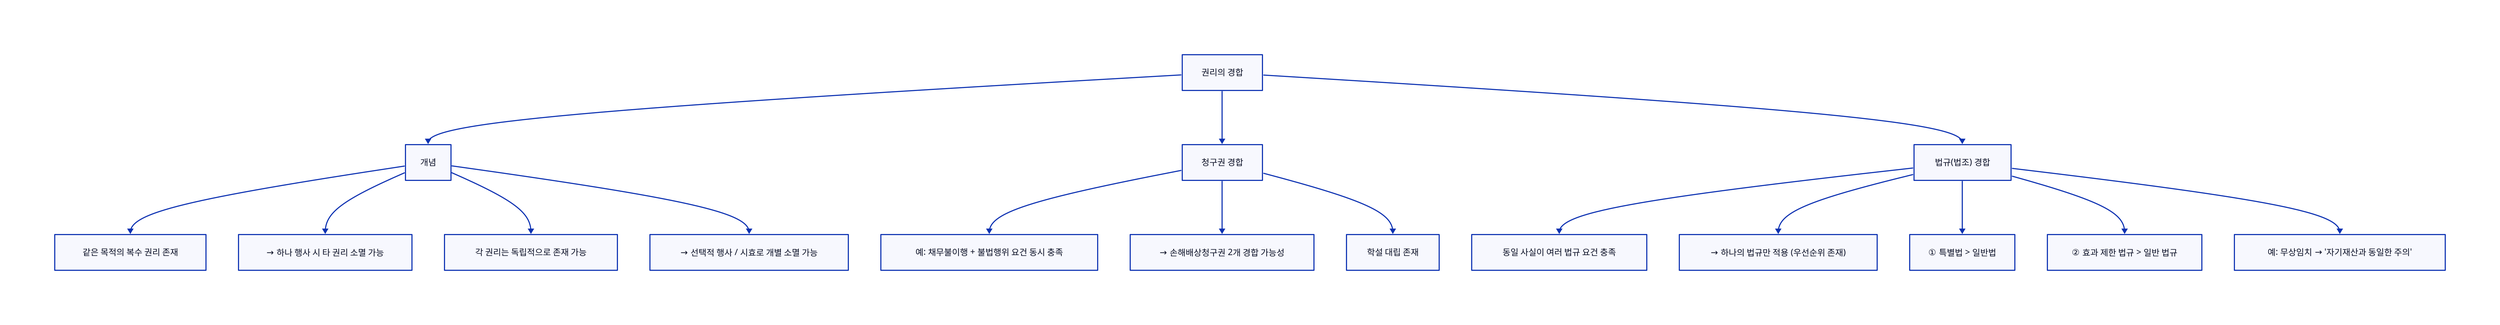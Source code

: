 # [28] 權利의 競合.d2

direction: down

"권리의 경합" -> "개념"
"권리의 경합" -> "청구권 경합"
"권리의 경합" -> "법규(법조) 경합"

"개념" -> "같은 목적의 복수 권리 존재"
"개념" -> "→ 하나 행사 시 타 권리 소멸 가능"
"개념" -> "각 권리는 독립적으로 존재 가능"
"개념" -> "→ 선택적 행사 / 시효로 개별 소멸 가능"

"청구권 경합" -> "예: 채무불이행 + 불법행위 요건 동시 충족"
"청구권 경합" -> "→ 손해배상청구권 2개 경합 가능성"
"청구권 경합" -> "학설 대립 존재"

"법규(법조) 경합" -> "동일 사실이 여러 법규 요건 충족"
"법규(법조) 경합" -> "→ 하나의 법규만 적용 (우선순위 존재)"
"법규(법조) 경합" -> "① 특별법 > 일반법"
"법규(법조) 경합" -> "② 효과 제한 법규 > 일반 법규"
"법규(법조) 경합" -> "예: 무상임치 → '자기재산과 동일한 주의'"